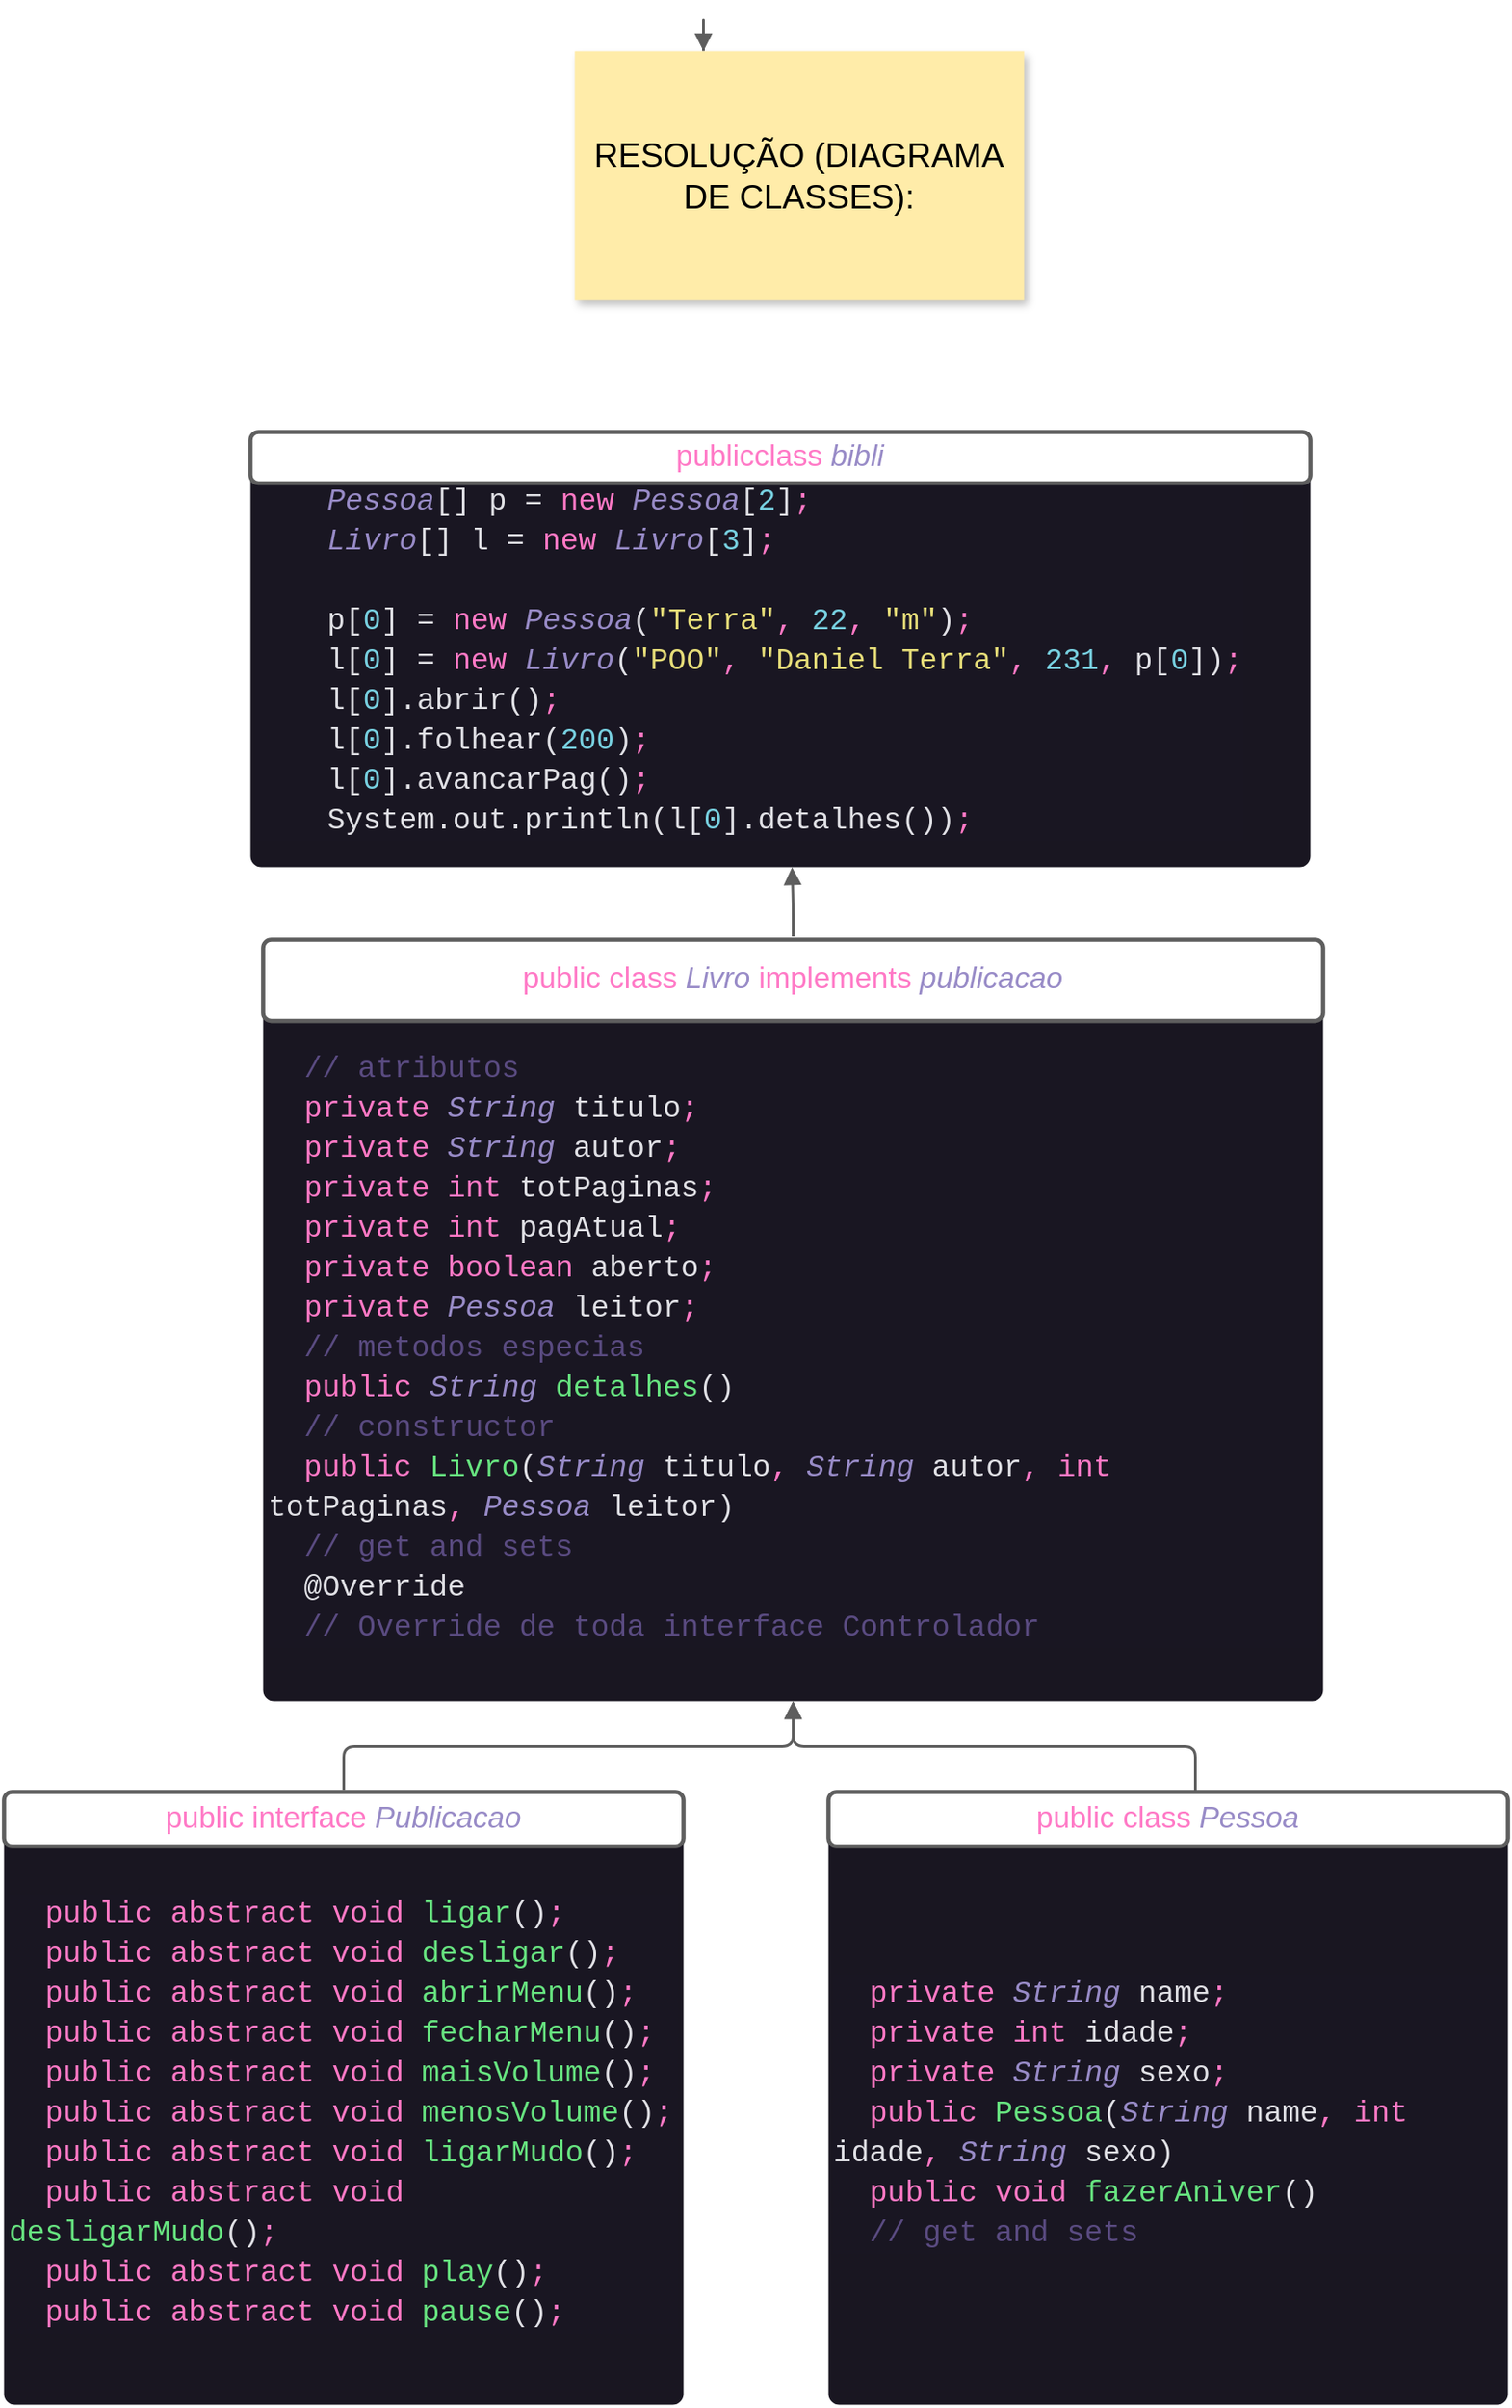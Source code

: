 <mxfile version="15.7.4" type="github">
  <diagram id="S6Xp7P4mLaGpEuK_jHzz" name="Page-1">
    <mxGraphModel dx="1038" dy="547" grid="1" gridSize="10" guides="1" tooltips="1" connect="1" arrows="1" fold="1" page="1" pageScale="1" pageWidth="827" pageHeight="1169" math="0" shadow="0">
      <root>
        <mxCell id="0" />
        <mxCell id="1" parent="0" />
        <UserObject label="" lucidchartObjectId="6uSl6x.-jzbq" id="ir8znV33I6Ru14xV_uGy-1">
          <mxCell style="html=1;jettySize=18;whiteSpace=wrap;overflow=block;blockSpacing=1;fontSize=13;strokeColor=#5E5E5E;strokeWidth=1.5;rounded=1;arcSize=12;edgeStyle=orthogonalEdgeStyle;startArrow=none;;endArrow=block;endFill=1;;exitY=0;exitPerimeter=0;entryY=0;entryPerimeter=0;" parent="1" source="ir8znV33I6Ru14xV_uGy-18" target="ir8znV33I6Ru14xV_uGy-18" edge="1">
            <mxGeometry width="100" height="100" relative="1" as="geometry">
              <Array as="points">
                <mxPoint x="521" y="40" generated="1" />
                <mxPoint x="521" y="40" generated="1" />
              </Array>
            </mxGeometry>
          </mxCell>
        </UserObject>
        <mxCell id="ir8znV33I6Ru14xV_uGy-2" value="" style="group;dropTarget=0;" parent="1" vertex="1">
          <mxGeometry x="278" y="550" width="585" height="420" as="geometry" />
        </mxCell>
        <UserObject label="&lt;div style=&quot;display: flex ; justify-content: flex-start ; align-items: baseline ; font-size: 0px ; line-height: 1.25 ; margin-top: -2px&quot;&gt;&lt;span&gt;&lt;div style=&quot;color: rgb(225 , 225 , 230) ; background-color: rgb(25 , 22 , 34) ; font-family: &amp;#34;cascadia mono&amp;#34; , &amp;#34;consolas&amp;#34; , &amp;#34;courier new&amp;#34; , monospace ; font-size: 16.5px ; line-height: 22px&quot;&gt;&lt;div style=&quot;font-family: &amp;#34;cascadia mono&amp;#34; , &amp;#34;consolas&amp;#34; , &amp;#34;courier new&amp;#34; , monospace ; line-height: 22px&quot;&gt;&lt;div style=&quot;line-height: 22px&quot;&gt;&lt;div style=&quot;line-height: 22px&quot;&gt;&lt;div style=&quot;line-height: 22px&quot;&gt;&lt;div style=&quot;line-height: 22px&quot;&gt;&lt;div style=&quot;font-family: &amp;#34;cascadia mono&amp;#34; , &amp;#34;consolas&amp;#34; , &amp;#34;courier new&amp;#34; , monospace ; line-height: 22px&quot;&gt;&lt;div&gt;&amp;nbsp; &lt;span style=&quot;color: #5a4b81&quot;&gt;// atributos&lt;/span&gt;&lt;/div&gt;&lt;div&gt;&lt;div style=&quot;font-family: &amp;#34;cascadia mono&amp;#34; , &amp;#34;consolas&amp;#34; , &amp;#34;courier new&amp;#34; , monospace ; line-height: 22px&quot;&gt;&lt;div&gt;&amp;nbsp; &lt;span style=&quot;color: #ff79c6&quot;&gt;private&lt;/span&gt; &lt;span style=&quot;color: #988bc7 ; font-style: italic&quot;&gt;String&lt;/span&gt; titulo&lt;span style=&quot;color: #ff79c6&quot;&gt;;&lt;/span&gt;&lt;/div&gt;&lt;div&gt;&amp;nbsp; &lt;span style=&quot;color: #ff79c6&quot;&gt;private&lt;/span&gt; &lt;span style=&quot;color: #988bc7 ; font-style: italic&quot;&gt;String&lt;/span&gt; autor&lt;span style=&quot;color: #ff79c6&quot;&gt;;&lt;/span&gt;&lt;/div&gt;&lt;div&gt;&amp;nbsp; &lt;span style=&quot;color: #ff79c6&quot;&gt;private&lt;/span&gt; &lt;span style=&quot;color: #ff79c6&quot;&gt;int&lt;/span&gt; totPaginas&lt;span style=&quot;color: #ff79c6&quot;&gt;;&lt;/span&gt;&lt;/div&gt;&lt;div&gt;&amp;nbsp; &lt;span style=&quot;color: #ff79c6&quot;&gt;private&lt;/span&gt; &lt;span style=&quot;color: #ff79c6&quot;&gt;int&lt;/span&gt; pagAtual&lt;span style=&quot;color: #ff79c6&quot;&gt;;&lt;/span&gt;&lt;/div&gt;&lt;div&gt;&amp;nbsp; &lt;span style=&quot;color: #ff79c6&quot;&gt;private&lt;/span&gt; &lt;span style=&quot;color: #ff79c6&quot;&gt;boolean&lt;/span&gt; aberto&lt;span style=&quot;color: #ff79c6&quot;&gt;;&lt;/span&gt;&lt;/div&gt;&lt;div&gt;&amp;nbsp; &lt;span style=&quot;color: #ff79c6&quot;&gt;private&lt;/span&gt; &lt;span style=&quot;color: #988bc7 ; font-style: italic&quot;&gt;Pessoa&lt;/span&gt; leitor&lt;span style=&quot;color: #ff79c6&quot;&gt;;&lt;/span&gt;&lt;/div&gt;&lt;/div&gt;&lt;/div&gt;&lt;div&gt;&lt;div style=&quot;font-family: &amp;#34;cascadia mono&amp;#34; , &amp;#34;consolas&amp;#34; , &amp;#34;courier new&amp;#34; , monospace ; line-height: 22px&quot;&gt;&lt;div&gt;&lt;span style=&quot;color: #5a4b81&quot;&gt;&amp;nbsp; // metodos especias&lt;/span&gt;&lt;/div&gt;&lt;div&gt;&amp;nbsp;&amp;nbsp;&lt;span style=&quot;font-family: &amp;#34;cascadia mono&amp;#34; , &amp;#34;consolas&amp;#34; , &amp;#34;courier new&amp;#34; , monospace ; color: rgb(255 , 121 , 198)&quot;&gt;public&lt;/span&gt;&lt;span style=&quot;font-family: &amp;#34;cascadia mono&amp;#34; , &amp;#34;consolas&amp;#34; , &amp;#34;courier new&amp;#34; , monospace&quot;&gt; &lt;/span&gt;&lt;span style=&quot;font-family: &amp;#34;cascadia mono&amp;#34; , &amp;#34;consolas&amp;#34; , &amp;#34;courier new&amp;#34; , monospace ; color: rgb(152 , 139 , 199) ; font-style: italic&quot;&gt;String&lt;/span&gt;&lt;span style=&quot;font-family: &amp;#34;cascadia mono&amp;#34; , &amp;#34;consolas&amp;#34; , &amp;#34;courier new&amp;#34; , monospace&quot;&gt; &lt;/span&gt;&lt;span style=&quot;font-family: &amp;#34;cascadia mono&amp;#34; , &amp;#34;consolas&amp;#34; , &amp;#34;courier new&amp;#34; , monospace ; color: rgb(103 , 228 , 128)&quot;&gt;detalhes&lt;/span&gt;&lt;span style=&quot;font-family: &amp;#34;cascadia mono&amp;#34; , &amp;#34;consolas&amp;#34; , &amp;#34;courier new&amp;#34; , monospace&quot;&gt;()&lt;br&gt;&lt;/span&gt;&lt;span style=&quot;color: rgb(90 , 75 , 129)&quot;&gt;&amp;nbsp; // constructor&lt;/span&gt;&lt;span style=&quot;font-family: &amp;#34;cascadia mono&amp;#34; , &amp;#34;consolas&amp;#34; , &amp;#34;courier new&amp;#34; , monospace&quot;&gt;&lt;br&gt;&lt;/span&gt;&lt;div style=&quot;font-family: &amp;#34;cascadia mono&amp;#34; , &amp;#34;consolas&amp;#34; , &amp;#34;courier new&amp;#34; , monospace ; line-height: 22px&quot;&gt;&lt;span style=&quot;color: #ff79c6&quot;&gt;&amp;nbsp; public&lt;/span&gt; &lt;span style=&quot;color: #67e480&quot;&gt;Livro&lt;/span&gt;(&lt;span style=&quot;color: #988bc7 ; font-style: italic&quot;&gt;String&lt;/span&gt; titulo&lt;span style=&quot;color: #ff79c6&quot;&gt;,&lt;/span&gt; &lt;span style=&quot;color: #988bc7 ; font-style: italic&quot;&gt;String&lt;/span&gt; autor&lt;span style=&quot;color: #ff79c6&quot;&gt;,&lt;/span&gt; &lt;span style=&quot;color: #ff79c6&quot;&gt;int&lt;/span&gt; totPaginas&lt;span style=&quot;color: #ff79c6&quot;&gt;,&lt;/span&gt; &lt;span style=&quot;color: #988bc7 ; font-style: italic&quot;&gt;Pessoa&lt;/span&gt; leitor) &lt;/div&gt;&lt;/div&gt;&lt;div&gt;&lt;span&gt;	&lt;/span&gt;&lt;span style=&quot;font-family: &amp;#34;cascadia mono&amp;#34; , &amp;#34;consolas&amp;#34; , &amp;#34;courier new&amp;#34; , monospace&quot;&gt;&amp;nbsp; &lt;/span&gt;&lt;span style=&quot;font-family: &amp;#34;cascadia mono&amp;#34; , &amp;#34;consolas&amp;#34; , &amp;#34;courier new&amp;#34; , monospace ; color: rgb(90 , 75 , 129)&quot;&gt;// get and sets&lt;/span&gt;&lt;br&gt;&lt;/div&gt;&lt;div style=&quot;font-family: &amp;#34;cascadia mono&amp;#34; , &amp;#34;consolas&amp;#34; , &amp;#34;courier new&amp;#34; , monospace ; line-height: 22px&quot;&gt;&lt;div&gt;&lt;/div&gt;&lt;/div&gt;&lt;div&gt;&lt;div style=&quot;font-family: &amp;#34;cascadia mono&amp;#34; , &amp;#34;consolas&amp;#34; , &amp;#34;courier new&amp;#34; , monospace ; line-height: 22px&quot;&gt;&amp;nbsp; @Override&lt;br&gt;&lt;span style=&quot;font-family: &amp;#34;cascadia mono&amp;#34; , &amp;#34;consolas&amp;#34; , &amp;#34;courier new&amp;#34; , monospace&quot;&gt;&amp;nbsp;&amp;nbsp;&lt;/span&gt;&lt;span style=&quot;font-family: &amp;#34;cascadia mono&amp;#34; , &amp;#34;consolas&amp;#34; , &amp;#34;courier new&amp;#34; , monospace ; color: rgb(90 , 75 , 129)&quot;&gt;// Override de toda interface Controlador&lt;/span&gt;&lt;br&gt;&lt;/div&gt;&lt;/div&gt;&lt;/div&gt;&lt;/div&gt;&lt;/div&gt;&lt;/div&gt;&lt;/div&gt;&lt;/div&gt;&lt;/div&gt;&lt;/div&gt;&lt;/div&gt;&lt;/span&gt;&lt;/div&gt;" lucidchartObjectId="TqZ6~~qpHvjc" id="ir8znV33I6Ru14xV_uGy-3">
          <mxCell style="html=1;overflow=block;blockSpacing=1;whiteSpace=wrap;;whiteSpace=wrap;fontSize=13;fontFamily=Helvetica;spacing=3.8;verticalAlign=middle;strokeOpacity=0;fillOpacity=100;rounded=1;absoluteArcSize=1;arcSize=12;fillColor=#191621;strokeWidth=1.5;align=left;" parent="ir8znV33I6Ru14xV_uGy-2" vertex="1">
            <mxGeometry y="32.86" width="585" height="387.14" as="geometry" />
          </mxCell>
        </UserObject>
        <UserObject label="&lt;div style=&quot;display: flex ; justify-content: center ; text-align: center ; align-items: baseline ; line-height: 1.25 ; margin-top: -2px&quot;&gt;&lt;span style=&quot;font-size: 16.5px ; color: rgb(255 , 121 , 198)&quot;&gt;public&lt;/span&gt;&lt;span style=&quot;font-size: 16.5px ; color: rgb(225 , 225 , 230)&quot;&gt; &lt;/span&gt;&lt;span style=&quot;font-size: 16.5px ; color: rgb(255 , 121 , 198)&quot;&gt;&amp;nbsp;class&lt;/span&gt;&lt;span style=&quot;font-size: 16.5px ; color: rgb(225 , 225 , 230)&quot;&gt;&amp;nbsp;&lt;/span&gt;&lt;span&gt;&lt;span style=&quot;font-size: 16.5px&quot;&gt;&lt;font color=&quot;#988bc7&quot;&gt;&lt;i&gt;Livro&amp;nbsp;&lt;/i&gt;&lt;/font&gt;&lt;/span&gt;&lt;font&gt;&lt;font color=&quot;#ff79c6&quot;&gt;&lt;span style=&quot;font-size: 16.5px&quot;&gt;implements&amp;nbsp;&lt;/span&gt;&lt;/font&gt;&lt;/font&gt;&lt;span style=&quot;font-size: 16.5px&quot;&gt;&lt;font color=&quot;#988bc7&quot;&gt;&lt;i&gt;publicacao&lt;/i&gt;&lt;/font&gt;&lt;/span&gt;&lt;/span&gt;&lt;/div&gt;" lucidchartObjectId=".FTl3qEEFbgZ" id="ir8znV33I6Ru14xV_uGy-4">
          <mxCell style="html=1;overflow=block;blockSpacing=1;whiteSpace=wrap;;whiteSpace=wrap;fontSize=13;spacing=3.8;strokeColor=#5e5e5e;strokeOpacity=100;rounded=1;absoluteArcSize=1;arcSize=9;strokeWidth=2.3;" parent="ir8znV33I6Ru14xV_uGy-2" vertex="1">
            <mxGeometry width="585" height="44.813" as="geometry" />
          </mxCell>
        </UserObject>
        <mxCell id="ir8znV33I6Ru14xV_uGy-5" value="" style="group;dropTarget=0;" parent="1" vertex="1">
          <mxGeometry x="271" y="270" width="585" height="240" as="geometry" />
        </mxCell>
        <UserObject label="&lt;div style=&quot;display: flex ; justify-content: flex-start ; align-items: baseline ; font-size: 0px ; line-height: 1.25 ; margin-top: -2px&quot;&gt;&lt;span&gt;&lt;div style=&quot;color: rgb(225 , 225 , 230) ; background-color: rgb(25 , 22 , 34) ; font-family: &amp;#34;cascadia mono&amp;#34; , &amp;#34;consolas&amp;#34; , &amp;#34;courier new&amp;#34; , monospace ; font-size: 16.5px ; line-height: 22px&quot;&gt;&lt;div style=&quot;font-family: &amp;#34;cascadia mono&amp;#34; , &amp;#34;consolas&amp;#34; , &amp;#34;courier new&amp;#34; , monospace ; line-height: 22px&quot;&gt;&lt;div style=&quot;font-family: &amp;#34;cascadia mono&amp;#34; , &amp;#34;consolas&amp;#34; , &amp;#34;courier new&amp;#34; , monospace ; line-height: 22px&quot;&gt;&lt;div&gt;&amp;nbsp; &amp;nbsp; &lt;span style=&quot;color: #988bc7 ; font-style: italic&quot;&gt;Pessoa&lt;/span&gt;[] p = &lt;span style=&quot;color: #ff79c6&quot;&gt;new&lt;/span&gt; &lt;span style=&quot;color: #988bc7 ; font-style: italic&quot;&gt;Pessoa&lt;/span&gt;[&lt;span style=&quot;color: #78d1e1&quot;&gt;2&lt;/span&gt;]&lt;span style=&quot;color: #ff79c6&quot;&gt;;&lt;/span&gt;&lt;/div&gt;&lt;div&gt;&amp;nbsp; &amp;nbsp; &lt;span style=&quot;color: #988bc7 ; font-style: italic&quot;&gt;Livro&lt;/span&gt;[] l = &lt;span style=&quot;color: #ff79c6&quot;&gt;new&lt;/span&gt; &lt;span style=&quot;color: #988bc7 ; font-style: italic&quot;&gt;Livro&lt;/span&gt;[&lt;span style=&quot;color: #78d1e1&quot;&gt;3&lt;/span&gt;]&lt;span style=&quot;color: #ff79c6&quot;&gt;;&lt;/span&gt;&lt;/div&gt;&lt;br&gt;&lt;div&gt;&amp;nbsp; &amp;nbsp; p[&lt;span style=&quot;color: #78d1e1&quot;&gt;0&lt;/span&gt;] = &lt;span style=&quot;color: #ff79c6&quot;&gt;new&lt;/span&gt; &lt;span style=&quot;color: #988bc7 ; font-style: italic&quot;&gt;Pessoa&lt;/span&gt;(&lt;span style=&quot;color: #e7de79&quot;&gt;&quot;Terra&quot;&lt;/span&gt;&lt;span style=&quot;color: #ff79c6&quot;&gt;,&lt;/span&gt; &lt;span style=&quot;color: #78d1e1&quot;&gt;22&lt;/span&gt;&lt;span style=&quot;color: #ff79c6&quot;&gt;,&lt;/span&gt; &lt;span style=&quot;color: #e7de79&quot;&gt;&quot;m&quot;&lt;/span&gt;)&lt;span style=&quot;color: #ff79c6&quot;&gt;;&lt;/span&gt;&lt;/div&gt;&lt;div&gt;&amp;nbsp; &amp;nbsp; l[&lt;span style=&quot;color: rgb(120 , 209 , 225)&quot;&gt;0&lt;/span&gt;] = &lt;span style=&quot;color: rgb(255 , 121 , 198)&quot;&gt;new&lt;/span&gt; &lt;span style=&quot;color: rgb(152 , 139 , 199) ; font-style: italic&quot;&gt;Livro&lt;/span&gt;(&lt;span style=&quot;color: rgb(231 , 222 , 121)&quot;&gt;&quot;POO&quot;&lt;/span&gt;&lt;span style=&quot;color: rgb(255 , 121 , 198)&quot;&gt;,&lt;/span&gt; &lt;span style=&quot;color: rgb(231 , 222 , 121)&quot;&gt;&quot;Daniel Terra&quot;&lt;/span&gt;&lt;span style=&quot;color: rgb(255 , 121 , 198)&quot;&gt;,&lt;/span&gt; &lt;span style=&quot;color: rgb(120 , 209 , 225)&quot;&gt;231&lt;/span&gt;&lt;span style=&quot;color: rgb(255 , 121 , 198)&quot;&gt;,&lt;/span&gt; p[&lt;span style=&quot;color: rgb(120 , 209 , 225)&quot;&gt;0&lt;/span&gt;])&lt;span style=&quot;color: rgb(255 , 121 , 198)&quot;&gt;;&lt;/span&gt;&lt;/div&gt;&lt;div&gt;&amp;nbsp; &amp;nbsp; l[&lt;span style=&quot;color: #78d1e1&quot;&gt;0&lt;/span&gt;].abrir()&lt;span style=&quot;color: #ff79c6&quot;&gt;;&lt;/span&gt;&lt;/div&gt;&lt;div&gt;&amp;nbsp; &amp;nbsp; l[&lt;span style=&quot;color: #78d1e1&quot;&gt;0&lt;/span&gt;].folhear(&lt;span style=&quot;color: #78d1e1&quot;&gt;200&lt;/span&gt;)&lt;span style=&quot;color: #ff79c6&quot;&gt;;&lt;/span&gt;&lt;/div&gt;&lt;div&gt;&amp;nbsp; &amp;nbsp; l[&lt;span style=&quot;color: #78d1e1&quot;&gt;0&lt;/span&gt;].avancarPag()&lt;span style=&quot;color: #ff79c6&quot;&gt;;&lt;/span&gt;&lt;/div&gt;&lt;div&gt;&amp;nbsp; &amp;nbsp; System.out.println(l[&lt;span style=&quot;color: #78d1e1&quot;&gt;0&lt;/span&gt;].detalhes())&lt;span style=&quot;color: #ff79c6&quot;&gt;;&lt;/span&gt;&lt;/div&gt;&lt;/div&gt;&lt;/div&gt;&lt;/div&gt;&lt;/span&gt;&lt;/div&gt;" lucidchartObjectId="TqZ6Tsh59g5n" id="ir8znV33I6Ru14xV_uGy-6">
          <mxCell style="html=1;overflow=block;blockSpacing=1;whiteSpace=wrap;;whiteSpace=wrap;fontSize=13;fontFamily=Helvetica;spacing=3.8;verticalAlign=middle;strokeOpacity=0;fillOpacity=100;rounded=1;absoluteArcSize=1;arcSize=12;fillColor=#191621;strokeWidth=1.5;align=left;" parent="ir8znV33I6Ru14xV_uGy-5" vertex="1">
            <mxGeometry y="14.118" width="585" height="225.882" as="geometry" />
          </mxCell>
        </UserObject>
        <UserObject label="&lt;div style=&quot;display: flex ; justify-content: center ; text-align: center ; align-items: baseline ; line-height: 1.25 ; margin-top: -2px&quot;&gt;&lt;span style=&quot;font-size: 16.5px ; color: rgb(255 , 121 , 198)&quot;&gt;public&lt;/span&gt;&lt;span style=&quot;font-size: 16.5px ; color: rgb(225 , 225 , 230)&quot;&gt; &lt;/span&gt;&lt;span style=&quot;font-size: 16.5px ; color: rgb(255 , 121 , 198)&quot;&gt;class&lt;/span&gt;&lt;span style=&quot;font-size: 16.5px ; color: rgb(225 , 225 , 230)&quot;&gt;&amp;nbsp;&lt;/span&gt;&lt;span&gt;&lt;font color=&quot;#988bc7&quot;&gt;&lt;span style=&quot;font-size: 16.5px&quot;&gt;&lt;i&gt;bibli&lt;/i&gt;&lt;/span&gt;&lt;/font&gt;&lt;/span&gt;&lt;/div&gt;" lucidchartObjectId="aETlxaeVG_TZ" id="ir8znV33I6Ru14xV_uGy-7">
          <mxCell style="html=1;overflow=block;blockSpacing=1;whiteSpace=wrap;;whiteSpace=wrap;fontSize=13;spacing=3.8;strokeColor=#5e5e5e;strokeOpacity=100;rounded=1;absoluteArcSize=1;arcSize=9;strokeWidth=2.3;" parent="ir8znV33I6Ru14xV_uGy-5" vertex="1">
            <mxGeometry width="585" height="28.235" as="geometry" />
          </mxCell>
        </UserObject>
        <mxCell id="ir8znV33I6Ru14xV_uGy-8" value="" style="group;dropTarget=0;" parent="1" vertex="1">
          <mxGeometry x="135" y="1020" width="375" height="338" as="geometry" />
        </mxCell>
        <UserObject label="&lt;div style=&quot;color: rgb(225 , 225 , 230) ; background-color: rgb(25 , 22 , 34) ; font-family: &amp;#34;cascadia mono&amp;#34; , &amp;#34;consolas&amp;#34; , &amp;#34;courier new&amp;#34; , monospace ; font-size: 16.5px ; line-height: 22px&quot;&gt;&lt;div style=&quot;line-height: 22px&quot;&gt;&lt;div style=&quot;line-height: 22px&quot;&gt;&lt;div style=&quot;font-family: &amp;#34;cascadia mono&amp;#34; , &amp;#34;consolas&amp;#34; , &amp;#34;courier new&amp;#34; , monospace ; line-height: 22px&quot;&gt;&lt;div&gt;&amp;nbsp; &lt;span style=&quot;color: #ff79c6&quot;&gt;public&lt;/span&gt; &lt;span style=&quot;color: #ff79c6&quot;&gt;abstract&lt;/span&gt; &lt;span style=&quot;color: #ff79c6&quot;&gt;void&lt;/span&gt; &lt;span style=&quot;color: #67e480&quot;&gt;ligar&lt;/span&gt;()&lt;span style=&quot;color: #ff79c6&quot;&gt;;&lt;/span&gt;&lt;/div&gt;&lt;div&gt;&amp;nbsp; &lt;span style=&quot;color: #ff79c6&quot;&gt;public&lt;/span&gt; &lt;span style=&quot;color: #ff79c6&quot;&gt;abstract&lt;/span&gt; &lt;span style=&quot;color: #ff79c6&quot;&gt;void&lt;/span&gt; &lt;span style=&quot;color: #67e480&quot;&gt;desligar&lt;/span&gt;()&lt;span style=&quot;color: #ff79c6&quot;&gt;;&lt;/span&gt;&lt;/div&gt;&lt;div&gt;&amp;nbsp; &lt;span style=&quot;color: #ff79c6&quot;&gt;public&lt;/span&gt; &lt;span style=&quot;color: #ff79c6&quot;&gt;abstract&lt;/span&gt; &lt;span style=&quot;color: #ff79c6&quot;&gt;void&lt;/span&gt; &lt;span style=&quot;color: #67e480&quot;&gt;abrirMenu&lt;/span&gt;()&lt;span style=&quot;color: #ff79c6&quot;&gt;;&lt;/span&gt;&lt;/div&gt;&lt;div&gt;&amp;nbsp; &lt;span style=&quot;color: #ff79c6&quot;&gt;public&lt;/span&gt; &lt;span style=&quot;color: #ff79c6&quot;&gt;abstract&lt;/span&gt; &lt;span style=&quot;color: #ff79c6&quot;&gt;void&lt;/span&gt; &lt;span style=&quot;color: #67e480&quot;&gt;fecharMenu&lt;/span&gt;()&lt;span style=&quot;color: #ff79c6&quot;&gt;;&lt;/span&gt;&lt;/div&gt;&lt;div&gt;&amp;nbsp; &lt;span style=&quot;color: #ff79c6&quot;&gt;public&lt;/span&gt; &lt;span style=&quot;color: #ff79c6&quot;&gt;abstract&lt;/span&gt; &lt;span style=&quot;color: #ff79c6&quot;&gt;void&lt;/span&gt; &lt;span style=&quot;color: #67e480&quot;&gt;maisVolume&lt;/span&gt;()&lt;span style=&quot;color: #ff79c6&quot;&gt;;&lt;/span&gt;&lt;/div&gt;&lt;div&gt;&amp;nbsp; &lt;span style=&quot;color: #ff79c6&quot;&gt;public&lt;/span&gt; &lt;span style=&quot;color: #ff79c6&quot;&gt;abstract&lt;/span&gt; &lt;span style=&quot;color: #ff79c6&quot;&gt;void&lt;/span&gt; &lt;span style=&quot;color: #67e480&quot;&gt;menosVolume&lt;/span&gt;()&lt;span style=&quot;color: #ff79c6&quot;&gt;;&lt;/span&gt;&lt;/div&gt;&lt;div&gt;&amp;nbsp; &lt;span style=&quot;color: #ff79c6&quot;&gt;public&lt;/span&gt; &lt;span style=&quot;color: #ff79c6&quot;&gt;abstract&lt;/span&gt; &lt;span style=&quot;color: #ff79c6&quot;&gt;void&lt;/span&gt; &lt;span style=&quot;color: #67e480&quot;&gt;ligarMudo&lt;/span&gt;()&lt;span style=&quot;color: #ff79c6&quot;&gt;;&lt;/span&gt;&lt;/div&gt;&lt;div&gt;&amp;nbsp; &lt;span style=&quot;color: #ff79c6&quot;&gt;public&lt;/span&gt; &lt;span style=&quot;color: #ff79c6&quot;&gt;abstract&lt;/span&gt; &lt;span style=&quot;color: #ff79c6&quot;&gt;void&lt;/span&gt; &lt;span style=&quot;color: #67e480&quot;&gt;desligarMudo&lt;/span&gt;()&lt;span style=&quot;color: #ff79c6&quot;&gt;;&lt;/span&gt;&lt;/div&gt;&lt;div&gt;&amp;nbsp; &lt;span style=&quot;color: #ff79c6&quot;&gt;public&lt;/span&gt; &lt;span style=&quot;color: #ff79c6&quot;&gt;abstract&lt;/span&gt; &lt;span style=&quot;color: #ff79c6&quot;&gt;void&lt;/span&gt; &lt;span style=&quot;color: #67e480&quot;&gt;play&lt;/span&gt;()&lt;span style=&quot;color: #ff79c6&quot;&gt;;&lt;/span&gt;&lt;/div&gt;&lt;div&gt;&amp;nbsp; &lt;span style=&quot;color: #ff79c6&quot;&gt;public&lt;/span&gt; &lt;span style=&quot;color: #ff79c6&quot;&gt;abstract&lt;/span&gt; &lt;span style=&quot;color: #ff79c6&quot;&gt;void&lt;/span&gt; &lt;span style=&quot;color: #67e480&quot;&gt;pause&lt;/span&gt;()&lt;span style=&quot;color: #ff79c6&quot;&gt;;&lt;/span&gt;&lt;/div&gt;&lt;/div&gt;&lt;/div&gt;&lt;/div&gt;&lt;/div&gt;" lucidchartObjectId="GLTlFRv3yNjL" id="ir8znV33I6Ru14xV_uGy-9">
          <mxCell style="html=1;overflow=block;blockSpacing=1;whiteSpace=wrap;;whiteSpace=wrap;fontSize=13;fontFamily=Helvetica;spacing=3.8;verticalAlign=middle;strokeOpacity=0;fillOpacity=100;rounded=1;absoluteArcSize=1;arcSize=12;fillColor=#191621;strokeWidth=1.5;align=left;" parent="ir8znV33I6Ru14xV_uGy-8" vertex="1">
            <mxGeometry y="15" width="375" height="323" as="geometry" />
          </mxCell>
        </UserObject>
        <UserObject label="&lt;div style=&quot;display: flex ; justify-content: center ; text-align: center ; align-items: baseline ; line-height: 1.25 ; margin-top: -2px&quot;&gt;&lt;span style=&quot;font-size: 16.5px ; color: rgb(255 , 121 , 198)&quot;&gt;public&amp;nbsp;&lt;/span&gt;&lt;span&gt;&lt;font color=&quot;#ff79c6&quot;&gt;&lt;span style=&quot;font-size: 16.5px&quot;&gt;interface&lt;/span&gt;&lt;/font&gt;&lt;/span&gt;&lt;span style=&quot;font-size: 16.5px ; color: rgb(225 , 225 , 230)&quot;&gt; &lt;/span&gt;&lt;span style=&quot;font-style: italic ; font-size: 16.5px ; color: rgb(152 , 139 , 199)&quot;&gt;&amp;nbsp;Publicacao&lt;/span&gt;&lt;/div&gt;" lucidchartObjectId="GLTlQl97uB0F" id="ir8znV33I6Ru14xV_uGy-10">
          <mxCell style="html=1;overflow=block;blockSpacing=1;whiteSpace=wrap;;whiteSpace=wrap;fontSize=13;spacing=3.8;strokeColor=#5e5e5e;strokeOpacity=100;rounded=1;absoluteArcSize=1;arcSize=9;strokeWidth=2.3;" parent="ir8znV33I6Ru14xV_uGy-8" vertex="1">
            <mxGeometry width="375" height="30" as="geometry" />
          </mxCell>
        </UserObject>
        <UserObject label="" lucidchartObjectId="GWvmRG6NlPOM" id="ir8znV33I6Ru14xV_uGy-16">
          <mxCell style="html=1;jettySize=18;whiteSpace=wrap;overflow=block;blockSpacing=1;fontSize=13;strokeColor=#5E5E5E;strokeWidth=1.5;rounded=1;arcSize=12;edgeStyle=orthogonalEdgeStyle;startArrow=none;;endArrow=block;endFill=1;;exitX=0.5;exitY=-0.037;exitPerimeter=0;entryX=0.5;entryY=1;entryPerimeter=0;" parent="1" source="ir8znV33I6Ru14xV_uGy-10" target="ir8znV33I6Ru14xV_uGy-3" edge="1">
            <mxGeometry width="100" height="100" relative="1" as="geometry">
              <Array as="points" />
            </mxGeometry>
          </mxCell>
        </UserObject>
        <UserObject label="" lucidchartObjectId="SWvmJ2chjy-5" id="ir8znV33I6Ru14xV_uGy-17">
          <mxCell style="html=1;jettySize=18;whiteSpace=wrap;overflow=block;blockSpacing=1;fontSize=13;strokeColor=#5E5E5E;strokeWidth=1.5;rounded=1;arcSize=12;edgeStyle=orthogonalEdgeStyle;startArrow=none;;endArrow=block;endFill=1;;exitX=0.5;exitY=-0.038;exitPerimeter=0;entryX=0.511;entryY=1;entryPerimeter=0;" parent="1" source="ir8znV33I6Ru14xV_uGy-4" target="ir8znV33I6Ru14xV_uGy-6" edge="1">
            <mxGeometry width="100" height="100" relative="1" as="geometry">
              <Array as="points" />
            </mxGeometry>
          </mxCell>
        </UserObject>
        <UserObject label="RESOLUÇÃO (DIAGRAMA DE CLASSES):" lucidchartObjectId="RtSlxXosGkov" id="ir8znV33I6Ru14xV_uGy-18">
          <mxCell style="html=1;overflow=block;blockSpacing=1;whiteSpace=wrap;shadow=1;whiteSpace=wrap;fontSize=18.5;spacing=3.8;strokeColor=none;fillColor=#FFECA9;strokeWidth=0;" parent="1" vertex="1">
            <mxGeometry x="450" y="60" width="248" height="137" as="geometry" />
          </mxCell>
        </UserObject>
        <mxCell id="_TmBMBYvApVAfxW_rdQ9-2" value="" style="group;dropTarget=0;" vertex="1" parent="1">
          <mxGeometry x="590" y="1020" width="375" height="338" as="geometry" />
        </mxCell>
        <UserObject label="&lt;div style=&quot;color: rgb(225 , 225 , 230) ; background-color: rgb(25 , 22 , 34) ; font-family: &amp;#34;cascadia mono&amp;#34; , &amp;#34;consolas&amp;#34; , &amp;#34;courier new&amp;#34; , monospace ; font-size: 16.5px ; line-height: 22px&quot;&gt;&lt;div style=&quot;line-height: 22px&quot;&gt;&lt;div style=&quot;line-height: 22px&quot;&gt;&lt;div style=&quot;font-family: &amp;#34;cascadia mono&amp;#34; , &amp;#34;consolas&amp;#34; , &amp;#34;courier new&amp;#34; , monospace ; line-height: 22px&quot;&gt;&lt;div style=&quot;font-family: &amp;#34;cascadia mono&amp;#34; , &amp;#34;consolas&amp;#34; , &amp;#34;courier new&amp;#34; , monospace ; line-height: 22px&quot;&gt;&lt;div&gt;&amp;nbsp; &lt;span style=&quot;color: #ff79c6&quot;&gt;private&lt;/span&gt; &lt;span style=&quot;color: #988bc7 ; font-style: italic&quot;&gt;String&lt;/span&gt; name&lt;span style=&quot;color: #ff79c6&quot;&gt;;&lt;/span&gt;&lt;/div&gt;&lt;div&gt;&amp;nbsp; &lt;span style=&quot;color: #ff79c6&quot;&gt;private&lt;/span&gt; &lt;span style=&quot;color: #ff79c6&quot;&gt;int&lt;/span&gt; idade&lt;span style=&quot;color: #ff79c6&quot;&gt;;&lt;/span&gt;&lt;/div&gt;&lt;div&gt;&amp;nbsp; &lt;span style=&quot;color: #ff79c6&quot;&gt;private&lt;/span&gt; &lt;span style=&quot;color: #988bc7 ; font-style: italic&quot;&gt;String&lt;/span&gt; sexo&lt;span style=&quot;color: #ff79c6&quot;&gt;;&lt;/span&gt;&lt;/div&gt;&lt;div&gt;&lt;div style=&quot;font-family: &amp;#34;cascadia mono&amp;#34; , &amp;#34;consolas&amp;#34; , &amp;#34;courier new&amp;#34; , monospace ; line-height: 22px&quot;&gt;&amp;nbsp; &lt;span style=&quot;color: #ff79c6&quot;&gt;public&lt;/span&gt; &lt;span style=&quot;color: #67e480&quot;&gt;Pessoa&lt;/span&gt;(&lt;span style=&quot;color: #988bc7 ; font-style: italic&quot;&gt;String&lt;/span&gt; name&lt;span style=&quot;color: #ff79c6&quot;&gt;,&lt;/span&gt; &lt;span style=&quot;color: #ff79c6&quot;&gt;int&lt;/span&gt; idade&lt;span style=&quot;color: #ff79c6&quot;&gt;,&lt;/span&gt; &lt;span style=&quot;color: #988bc7 ; font-style: italic&quot;&gt;String&lt;/span&gt; sexo)&lt;/div&gt;&lt;/div&gt;&lt;div style=&quot;font-family: &amp;#34;cascadia mono&amp;#34; , &amp;#34;consolas&amp;#34; , &amp;#34;courier new&amp;#34; , monospace ; line-height: 22px&quot;&gt;&lt;div style=&quot;line-height: 22px&quot;&gt;&amp;nbsp; &lt;span style=&quot;color: #ff79c6&quot;&gt;public&lt;/span&gt; &lt;span style=&quot;color: #ff79c6&quot;&gt;void&lt;/span&gt; &lt;span style=&quot;color: #67e480&quot;&gt;fazerAniver&lt;/span&gt;()&lt;/div&gt;&lt;div style=&quot;line-height: 22px&quot;&gt;&amp;nbsp;&amp;nbsp;&lt;span style=&quot;color: rgb(90 , 75 , 129)&quot;&gt;// get and sets&lt;/span&gt;&lt;br&gt;&lt;/div&gt;&lt;/div&gt;&lt;/div&gt;&lt;/div&gt;&lt;/div&gt;&lt;/div&gt;&lt;/div&gt;" lucidchartObjectId="GLTlFRv3yNjL" id="_TmBMBYvApVAfxW_rdQ9-3">
          <mxCell style="html=1;overflow=block;blockSpacing=1;whiteSpace=wrap;;whiteSpace=wrap;fontSize=13;fontFamily=Helvetica;spacing=3.8;verticalAlign=middle;strokeOpacity=0;fillOpacity=100;rounded=1;absoluteArcSize=1;arcSize=12;fillColor=#191621;strokeWidth=1.5;align=left;" vertex="1" parent="_TmBMBYvApVAfxW_rdQ9-2">
            <mxGeometry y="15" width="375" height="323" as="geometry" />
          </mxCell>
        </UserObject>
        <UserObject label="&lt;div style=&quot;display: flex ; justify-content: center ; text-align: center ; align-items: baseline ; line-height: 1.25 ; margin-top: -2px&quot;&gt;&lt;span style=&quot;font-size: 16.5px ; color: rgb(255 , 121 , 198)&quot;&gt;public&amp;nbsp;&lt;/span&gt;&lt;span&gt;&lt;font color=&quot;#ff79c6&quot;&gt;&lt;span style=&quot;font-size: 16.5px&quot;&gt;class&lt;/span&gt;&lt;/font&gt;&lt;/span&gt;&lt;font color=&quot;#988bc7&quot;&gt;&lt;span style=&quot;font-size: 16.5px&quot;&gt;&lt;i&gt;&amp;nbsp;Pessoa&lt;/i&gt;&lt;/span&gt;&lt;/font&gt;&lt;/div&gt;" lucidchartObjectId="GLTlQl97uB0F" id="_TmBMBYvApVAfxW_rdQ9-4">
          <mxCell style="html=1;overflow=block;blockSpacing=1;whiteSpace=wrap;;whiteSpace=wrap;fontSize=13;spacing=3.8;strokeColor=#5e5e5e;strokeOpacity=100;rounded=1;absoluteArcSize=1;arcSize=9;strokeWidth=2.3;" vertex="1" parent="_TmBMBYvApVAfxW_rdQ9-2">
            <mxGeometry width="375" height="30" as="geometry" />
          </mxCell>
        </UserObject>
        <UserObject label="" lucidchartObjectId="GWvmRG6NlPOM" id="_TmBMBYvApVAfxW_rdQ9-5">
          <mxCell style="html=1;jettySize=18;whiteSpace=wrap;overflow=block;blockSpacing=1;fontSize=13;strokeColor=#5E5E5E;strokeWidth=1.5;rounded=1;arcSize=12;edgeStyle=orthogonalEdgeStyle;startArrow=none;;endArrow=block;endFill=1;;entryX=0.5;entryY=1;exitX=0.54;exitY=-0.007;exitDx=0;exitDy=0;exitPerimeter=0;entryDx=0;entryDy=0;" edge="1" parent="1" source="_TmBMBYvApVAfxW_rdQ9-4" target="ir8znV33I6Ru14xV_uGy-2">
            <mxGeometry width="100" height="100" relative="1" as="geometry">
              <Array as="points" />
              <mxPoint x="470" y="1029" as="sourcePoint" />
              <mxPoint x="580.5" y="980" as="targetPoint" />
            </mxGeometry>
          </mxCell>
        </UserObject>
      </root>
    </mxGraphModel>
  </diagram>
</mxfile>
